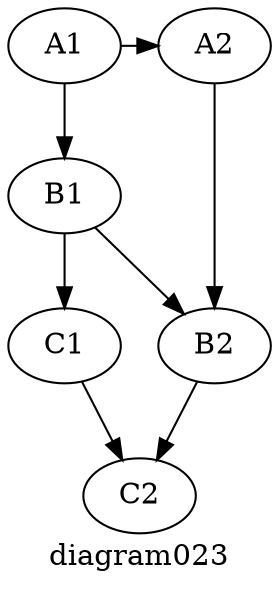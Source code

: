 digraph G {
    graph [
        label="diagram023",
        rankdir=TB
    ];
    A1 -> B1; B1 -> C1;
    A2 -> B2; B2 -> C2;
    A1 -> A2;
    B1 -> B2;
    C1 -> C2;
    {rankdir=LR; rank=same; A1, A2;}   
}